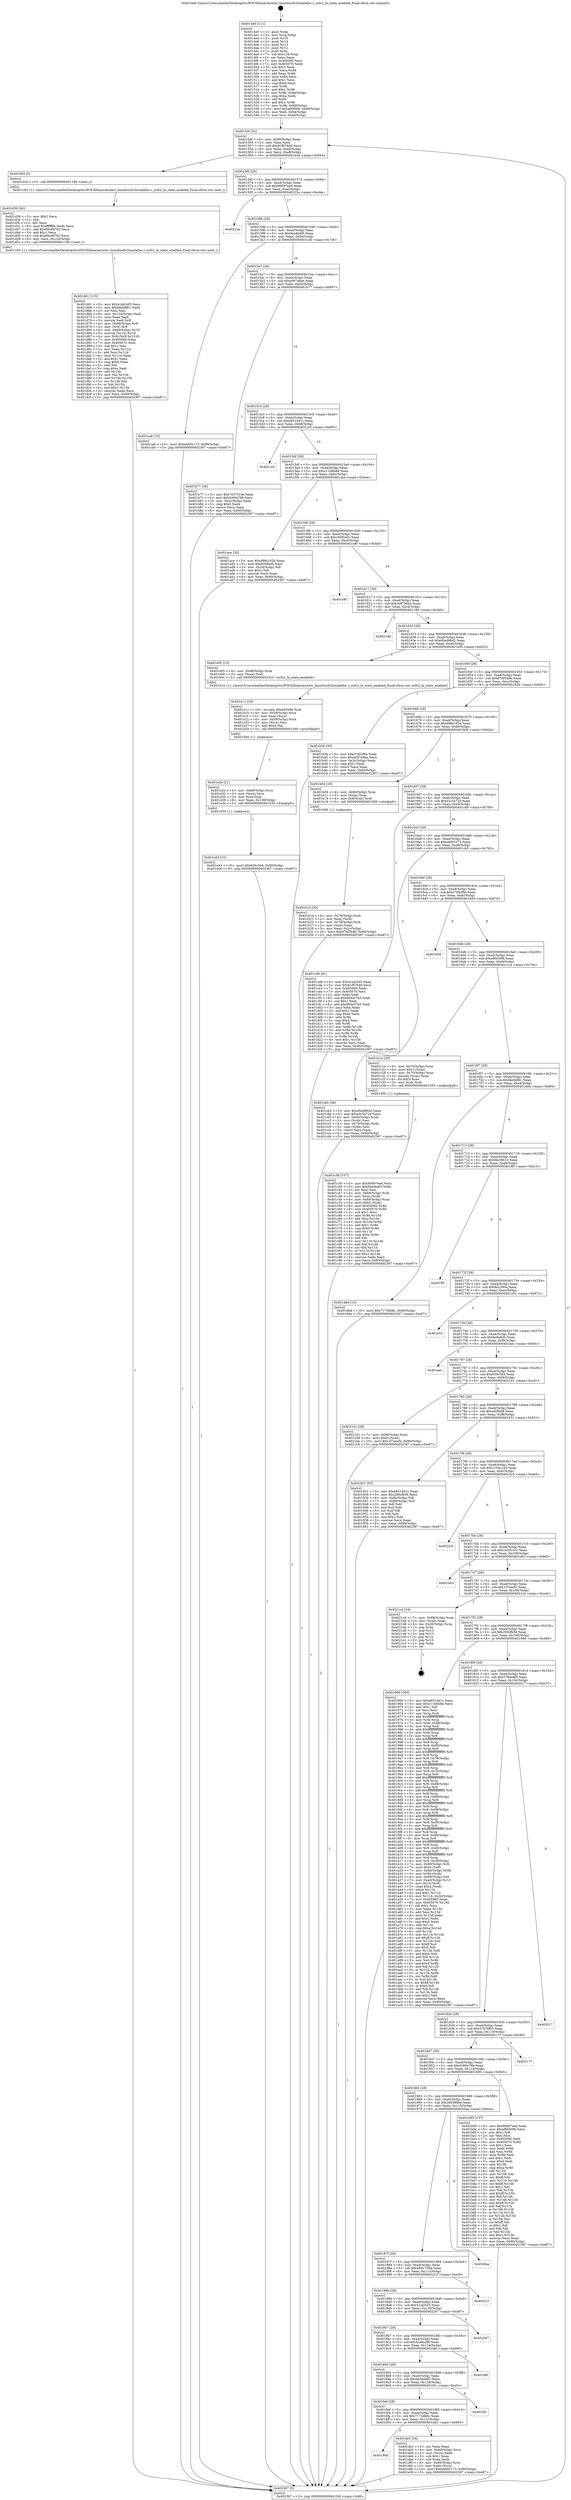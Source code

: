 digraph "0x4014e0" {
  label = "0x4014e0 (/mnt/c/Users/mathe/Desktop/tcc/POCII/binaries/extr_linuxfsocfs2localalloc.c_ocfs2_la_state_enabled_Final-ollvm.out::main(0))"
  labelloc = "t"
  node[shape=record]

  Entry [label="",width=0.3,height=0.3,shape=circle,fillcolor=black,style=filled]
  "0x40154f" [label="{
     0x40154f [32]\l
     | [instrs]\l
     &nbsp;&nbsp;0x40154f \<+6\>: mov -0x90(%rbp),%eax\l
     &nbsp;&nbsp;0x401555 \<+2\>: mov %eax,%ecx\l
     &nbsp;&nbsp;0x401557 \<+6\>: sub $0x81f67648,%ecx\l
     &nbsp;&nbsp;0x40155d \<+6\>: mov %eax,-0xa4(%rbp)\l
     &nbsp;&nbsp;0x401563 \<+6\>: mov %ecx,-0xa8(%rbp)\l
     &nbsp;&nbsp;0x401569 \<+6\>: je 0000000000401d34 \<main+0x854\>\l
  }"]
  "0x401d34" [label="{
     0x401d34 [5]\l
     | [instrs]\l
     &nbsp;&nbsp;0x401d34 \<+5\>: call 0000000000401160 \<next_i\>\l
     | [calls]\l
     &nbsp;&nbsp;0x401160 \{1\} (/mnt/c/Users/mathe/Desktop/tcc/POCII/binaries/extr_linuxfsocfs2localalloc.c_ocfs2_la_state_enabled_Final-ollvm.out::next_i)\l
  }"]
  "0x40156f" [label="{
     0x40156f [28]\l
     | [instrs]\l
     &nbsp;&nbsp;0x40156f \<+5\>: jmp 0000000000401574 \<main+0x94\>\l
     &nbsp;&nbsp;0x401574 \<+6\>: mov -0xa4(%rbp),%eax\l
     &nbsp;&nbsp;0x40157a \<+5\>: sub $0x90697eed,%eax\l
     &nbsp;&nbsp;0x40157f \<+6\>: mov %eax,-0xac(%rbp)\l
     &nbsp;&nbsp;0x401585 \<+6\>: je 000000000040222a \<main+0xd4a\>\l
  }"]
  Exit [label="",width=0.3,height=0.3,shape=circle,fillcolor=black,style=filled,peripheries=2]
  "0x40222a" [label="{
     0x40222a\l
  }", style=dashed]
  "0x40158b" [label="{
     0x40158b [28]\l
     | [instrs]\l
     &nbsp;&nbsp;0x40158b \<+5\>: jmp 0000000000401590 \<main+0xb0\>\l
     &nbsp;&nbsp;0x401590 \<+6\>: mov -0xa4(%rbp),%eax\l
     &nbsp;&nbsp;0x401596 \<+5\>: sub $0x9aa4b4f3,%eax\l
     &nbsp;&nbsp;0x40159b \<+6\>: mov %eax,-0xb0(%rbp)\l
     &nbsp;&nbsp;0x4015a1 \<+6\>: je 0000000000401ca6 \<main+0x7c6\>\l
  }"]
  "0x401e43" [label="{
     0x401e43 [15]\l
     | [instrs]\l
     &nbsp;&nbsp;0x401e43 \<+10\>: movl $0x929c3d4,-0x90(%rbp)\l
     &nbsp;&nbsp;0x401e4d \<+5\>: jmp 0000000000402367 \<main+0xe87\>\l
  }"]
  "0x401ca6" [label="{
     0x401ca6 [15]\l
     | [instrs]\l
     &nbsp;&nbsp;0x401ca6 \<+10\>: movl $0xe4b92173,-0x90(%rbp)\l
     &nbsp;&nbsp;0x401cb0 \<+5\>: jmp 0000000000402367 \<main+0xe87\>\l
  }"]
  "0x4015a7" [label="{
     0x4015a7 [28]\l
     | [instrs]\l
     &nbsp;&nbsp;0x4015a7 \<+5\>: jmp 00000000004015ac \<main+0xcc\>\l
     &nbsp;&nbsp;0x4015ac \<+6\>: mov -0xa4(%rbp),%eax\l
     &nbsp;&nbsp;0x4015b2 \<+5\>: sub $0xa097a8ea,%eax\l
     &nbsp;&nbsp;0x4015b7 \<+6\>: mov %eax,-0xb4(%rbp)\l
     &nbsp;&nbsp;0x4015bd \<+6\>: je 0000000000401b77 \<main+0x697\>\l
  }"]
  "0x401e2e" [label="{
     0x401e2e [21]\l
     | [instrs]\l
     &nbsp;&nbsp;0x401e2e \<+4\>: mov -0x68(%rbp),%rcx\l
     &nbsp;&nbsp;0x401e32 \<+3\>: mov (%rcx),%rcx\l
     &nbsp;&nbsp;0x401e35 \<+3\>: mov %rcx,%rdi\l
     &nbsp;&nbsp;0x401e38 \<+6\>: mov %eax,-0x138(%rbp)\l
     &nbsp;&nbsp;0x401e3e \<+5\>: call 0000000000401030 \<free@plt\>\l
     | [calls]\l
     &nbsp;&nbsp;0x401030 \{1\} (unknown)\l
  }"]
  "0x401b77" [label="{
     0x401b77 [30]\l
     | [instrs]\l
     &nbsp;&nbsp;0x401b77 \<+5\>: mov $0x7d37519e,%eax\l
     &nbsp;&nbsp;0x401b7c \<+5\>: mov $0x3c90e79b,%ecx\l
     &nbsp;&nbsp;0x401b81 \<+3\>: mov -0x2c(%rbp),%edx\l
     &nbsp;&nbsp;0x401b84 \<+3\>: cmp $0x0,%edx\l
     &nbsp;&nbsp;0x401b87 \<+3\>: cmove %ecx,%eax\l
     &nbsp;&nbsp;0x401b8a \<+6\>: mov %eax,-0x90(%rbp)\l
     &nbsp;&nbsp;0x401b90 \<+5\>: jmp 0000000000402367 \<main+0xe87\>\l
  }"]
  "0x4015c3" [label="{
     0x4015c3 [28]\l
     | [instrs]\l
     &nbsp;&nbsp;0x4015c3 \<+5\>: jmp 00000000004015c8 \<main+0xe8\>\l
     &nbsp;&nbsp;0x4015c8 \<+6\>: mov -0xa4(%rbp),%eax\l
     &nbsp;&nbsp;0x4015ce \<+5\>: sub $0xa651d41c,%eax\l
     &nbsp;&nbsp;0x4015d3 \<+6\>: mov %eax,-0xb8(%rbp)\l
     &nbsp;&nbsp;0x4015d9 \<+6\>: je 00000000004021e5 \<main+0xd05\>\l
  }"]
  "0x401e11" [label="{
     0x401e11 [29]\l
     | [instrs]\l
     &nbsp;&nbsp;0x401e11 \<+10\>: movabs $0x4030d6,%rdi\l
     &nbsp;&nbsp;0x401e1b \<+4\>: mov -0x58(%rbp),%rcx\l
     &nbsp;&nbsp;0x401e1f \<+2\>: mov %eax,(%rcx)\l
     &nbsp;&nbsp;0x401e21 \<+4\>: mov -0x58(%rbp),%rcx\l
     &nbsp;&nbsp;0x401e25 \<+2\>: mov (%rcx),%esi\l
     &nbsp;&nbsp;0x401e27 \<+2\>: mov $0x0,%al\l
     &nbsp;&nbsp;0x401e29 \<+5\>: call 0000000000401040 \<printf@plt\>\l
     | [calls]\l
     &nbsp;&nbsp;0x401040 \{1\} (unknown)\l
  }"]
  "0x4021e5" [label="{
     0x4021e5\l
  }", style=dashed]
  "0x4015df" [label="{
     0x4015df [28]\l
     | [instrs]\l
     &nbsp;&nbsp;0x4015df \<+5\>: jmp 00000000004015e4 \<main+0x104\>\l
     &nbsp;&nbsp;0x4015e4 \<+6\>: mov -0xa4(%rbp),%eax\l
     &nbsp;&nbsp;0x4015ea \<+5\>: sub $0xc11b6b8d,%eax\l
     &nbsp;&nbsp;0x4015ef \<+6\>: mov %eax,-0xbc(%rbp)\l
     &nbsp;&nbsp;0x4015f5 \<+6\>: je 0000000000401ace \<main+0x5ee\>\l
  }"]
  "0x40190b" [label="{
     0x40190b\l
  }", style=dashed]
  "0x401ace" [label="{
     0x401ace [30]\l
     | [instrs]\l
     &nbsp;&nbsp;0x401ace \<+5\>: mov $0xd96e162b,%eax\l
     &nbsp;&nbsp;0x401ad3 \<+5\>: mov $0x8c0e6d5,%ecx\l
     &nbsp;&nbsp;0x401ad8 \<+3\>: mov -0x2d(%rbp),%dl\l
     &nbsp;&nbsp;0x401adb \<+3\>: test $0x1,%dl\l
     &nbsp;&nbsp;0x401ade \<+3\>: cmovne %ecx,%eax\l
     &nbsp;&nbsp;0x401ae1 \<+6\>: mov %eax,-0x90(%rbp)\l
     &nbsp;&nbsp;0x401ae7 \<+5\>: jmp 0000000000402367 \<main+0xe87\>\l
  }"]
  "0x4015fb" [label="{
     0x4015fb [28]\l
     | [instrs]\l
     &nbsp;&nbsp;0x4015fb \<+5\>: jmp 0000000000401600 \<main+0x120\>\l
     &nbsp;&nbsp;0x401600 \<+6\>: mov -0xa4(%rbp),%eax\l
     &nbsp;&nbsp;0x401606 \<+5\>: sub $0xc50f2ed1,%eax\l
     &nbsp;&nbsp;0x40160b \<+6\>: mov %eax,-0xc0(%rbp)\l
     &nbsp;&nbsp;0x401611 \<+6\>: je 0000000000401e8f \<main+0x9af\>\l
  }"]
  "0x401de3" [label="{
     0x401de3 [34]\l
     | [instrs]\l
     &nbsp;&nbsp;0x401de3 \<+2\>: xor %eax,%eax\l
     &nbsp;&nbsp;0x401de5 \<+4\>: mov -0x60(%rbp),%rcx\l
     &nbsp;&nbsp;0x401de9 \<+2\>: mov (%rcx),%edx\l
     &nbsp;&nbsp;0x401deb \<+3\>: sub $0x1,%eax\l
     &nbsp;&nbsp;0x401dee \<+2\>: sub %eax,%edx\l
     &nbsp;&nbsp;0x401df0 \<+4\>: mov -0x60(%rbp),%rcx\l
     &nbsp;&nbsp;0x401df4 \<+2\>: mov %edx,(%rcx)\l
     &nbsp;&nbsp;0x401df6 \<+10\>: movl $0xe4b92173,-0x90(%rbp)\l
     &nbsp;&nbsp;0x401e00 \<+5\>: jmp 0000000000402367 \<main+0xe87\>\l
  }"]
  "0x401e8f" [label="{
     0x401e8f\l
  }", style=dashed]
  "0x401617" [label="{
     0x401617 [28]\l
     | [instrs]\l
     &nbsp;&nbsp;0x401617 \<+5\>: jmp 000000000040161c \<main+0x13c\>\l
     &nbsp;&nbsp;0x40161c \<+6\>: mov -0xa4(%rbp),%eax\l
     &nbsp;&nbsp;0x401622 \<+5\>: sub $0xcb8790a2,%eax\l
     &nbsp;&nbsp;0x401627 \<+6\>: mov %eax,-0xc4(%rbp)\l
     &nbsp;&nbsp;0x40162d \<+6\>: je 000000000040219d \<main+0xcbd\>\l
  }"]
  "0x4018ef" [label="{
     0x4018ef [28]\l
     | [instrs]\l
     &nbsp;&nbsp;0x4018ef \<+5\>: jmp 00000000004018f4 \<main+0x414\>\l
     &nbsp;&nbsp;0x4018f4 \<+6\>: mov -0xa4(%rbp),%eax\l
     &nbsp;&nbsp;0x4018fa \<+5\>: sub $0x7173db6c,%eax\l
     &nbsp;&nbsp;0x4018ff \<+6\>: mov %eax,-0x12c(%rbp)\l
     &nbsp;&nbsp;0x401905 \<+6\>: je 0000000000401de3 \<main+0x903\>\l
  }"]
  "0x40219d" [label="{
     0x40219d\l
  }", style=dashed]
  "0x401633" [label="{
     0x401633 [28]\l
     | [instrs]\l
     &nbsp;&nbsp;0x401633 \<+5\>: jmp 0000000000401638 \<main+0x158\>\l
     &nbsp;&nbsp;0x401638 \<+6\>: mov -0xa4(%rbp),%eax\l
     &nbsp;&nbsp;0x40163e \<+5\>: sub $0xd0ad86d2,%eax\l
     &nbsp;&nbsp;0x401643 \<+6\>: mov %eax,-0xc8(%rbp)\l
     &nbsp;&nbsp;0x401649 \<+6\>: je 0000000000401e05 \<main+0x925\>\l
  }"]
  "0x401f3c" [label="{
     0x401f3c\l
  }", style=dashed]
  "0x401e05" [label="{
     0x401e05 [12]\l
     | [instrs]\l
     &nbsp;&nbsp;0x401e05 \<+4\>: mov -0x68(%rbp),%rax\l
     &nbsp;&nbsp;0x401e09 \<+3\>: mov (%rax),%rdi\l
     &nbsp;&nbsp;0x401e0c \<+5\>: call 0000000000401410 \<ocfs2_la_state_enabled\>\l
     | [calls]\l
     &nbsp;&nbsp;0x401410 \{1\} (/mnt/c/Users/mathe/Desktop/tcc/POCII/binaries/extr_linuxfsocfs2localalloc.c_ocfs2_la_state_enabled_Final-ollvm.out::ocfs2_la_state_enabled)\l
  }"]
  "0x40164f" [label="{
     0x40164f [28]\l
     | [instrs]\l
     &nbsp;&nbsp;0x40164f \<+5\>: jmp 0000000000401654 \<main+0x174\>\l
     &nbsp;&nbsp;0x401654 \<+6\>: mov -0xa4(%rbp),%eax\l
     &nbsp;&nbsp;0x40165a \<+5\>: sub $0xd7df34db,%eax\l
     &nbsp;&nbsp;0x40165f \<+6\>: mov %eax,-0xcc(%rbp)\l
     &nbsp;&nbsp;0x401665 \<+6\>: je 0000000000401b3b \<main+0x65b\>\l
  }"]
  "0x4018d3" [label="{
     0x4018d3 [28]\l
     | [instrs]\l
     &nbsp;&nbsp;0x4018d3 \<+5\>: jmp 00000000004018d8 \<main+0x3f8\>\l
     &nbsp;&nbsp;0x4018d8 \<+6\>: mov -0xa4(%rbp),%eax\l
     &nbsp;&nbsp;0x4018de \<+5\>: sub $0x6a5a4883,%eax\l
     &nbsp;&nbsp;0x4018e3 \<+6\>: mov %eax,-0x128(%rbp)\l
     &nbsp;&nbsp;0x4018e9 \<+6\>: je 0000000000401f3c \<main+0xa5c\>\l
  }"]
  "0x401b3b" [label="{
     0x401b3b [30]\l
     | [instrs]\l
     &nbsp;&nbsp;0x401b3b \<+5\>: mov $0xe7492f9a,%eax\l
     &nbsp;&nbsp;0x401b40 \<+5\>: mov $0xa097a8ea,%ecx\l
     &nbsp;&nbsp;0x401b45 \<+3\>: mov -0x2c(%rbp),%edx\l
     &nbsp;&nbsp;0x401b48 \<+3\>: cmp $0x1,%edx\l
     &nbsp;&nbsp;0x401b4b \<+3\>: cmovl %ecx,%eax\l
     &nbsp;&nbsp;0x401b4e \<+6\>: mov %eax,-0x90(%rbp)\l
     &nbsp;&nbsp;0x401b54 \<+5\>: jmp 0000000000402367 \<main+0xe87\>\l
  }"]
  "0x40166b" [label="{
     0x40166b [28]\l
     | [instrs]\l
     &nbsp;&nbsp;0x40166b \<+5\>: jmp 0000000000401670 \<main+0x190\>\l
     &nbsp;&nbsp;0x401670 \<+6\>: mov -0xa4(%rbp),%eax\l
     &nbsp;&nbsp;0x401676 \<+5\>: sub $0xd96e162b,%eax\l
     &nbsp;&nbsp;0x40167b \<+6\>: mov %eax,-0xd0(%rbp)\l
     &nbsp;&nbsp;0x401681 \<+6\>: je 0000000000401b0d \<main+0x62d\>\l
  }"]
  "0x401fe6" [label="{
     0x401fe6\l
  }", style=dashed]
  "0x401b0d" [label="{
     0x401b0d [16]\l
     | [instrs]\l
     &nbsp;&nbsp;0x401b0d \<+4\>: mov -0x80(%rbp),%rax\l
     &nbsp;&nbsp;0x401b11 \<+3\>: mov (%rax),%rax\l
     &nbsp;&nbsp;0x401b14 \<+4\>: mov 0x8(%rax),%rdi\l
     &nbsp;&nbsp;0x401b18 \<+5\>: call 0000000000401060 \<atoi@plt\>\l
     | [calls]\l
     &nbsp;&nbsp;0x401060 \{1\} (unknown)\l
  }"]
  "0x401687" [label="{
     0x401687 [28]\l
     | [instrs]\l
     &nbsp;&nbsp;0x401687 \<+5\>: jmp 000000000040168c \<main+0x1ac\>\l
     &nbsp;&nbsp;0x40168c \<+6\>: mov -0xa4(%rbp),%eax\l
     &nbsp;&nbsp;0x401692 \<+5\>: sub $0xe2c5a72d,%eax\l
     &nbsp;&nbsp;0x401697 \<+6\>: mov %eax,-0xd4(%rbp)\l
     &nbsp;&nbsp;0x40169d \<+6\>: je 0000000000401cd9 \<main+0x7f9\>\l
  }"]
  "0x4018b7" [label="{
     0x4018b7 [28]\l
     | [instrs]\l
     &nbsp;&nbsp;0x4018b7 \<+5\>: jmp 00000000004018bc \<main+0x3dc\>\l
     &nbsp;&nbsp;0x4018bc \<+6\>: mov -0xa4(%rbp),%eax\l
     &nbsp;&nbsp;0x4018c2 \<+5\>: sub $0x5c4ba2f6,%eax\l
     &nbsp;&nbsp;0x4018c7 \<+6\>: mov %eax,-0x124(%rbp)\l
     &nbsp;&nbsp;0x4018cd \<+6\>: je 0000000000401fe6 \<main+0xb06\>\l
  }"]
  "0x401cd9" [label="{
     0x401cd9 [91]\l
     | [instrs]\l
     &nbsp;&nbsp;0x401cd9 \<+5\>: mov $0x41ab3cf3,%eax\l
     &nbsp;&nbsp;0x401cde \<+5\>: mov $0x81f67648,%ecx\l
     &nbsp;&nbsp;0x401ce3 \<+7\>: mov 0x405060,%edx\l
     &nbsp;&nbsp;0x401cea \<+7\>: mov 0x405070,%esi\l
     &nbsp;&nbsp;0x401cf1 \<+2\>: mov %edx,%edi\l
     &nbsp;&nbsp;0x401cf3 \<+6\>: sub $0x894a57b5,%edi\l
     &nbsp;&nbsp;0x401cf9 \<+3\>: sub $0x1,%edi\l
     &nbsp;&nbsp;0x401cfc \<+6\>: add $0x894a57b5,%edi\l
     &nbsp;&nbsp;0x401d02 \<+3\>: imul %edi,%edx\l
     &nbsp;&nbsp;0x401d05 \<+3\>: and $0x1,%edx\l
     &nbsp;&nbsp;0x401d08 \<+3\>: cmp $0x0,%edx\l
     &nbsp;&nbsp;0x401d0b \<+4\>: sete %r8b\l
     &nbsp;&nbsp;0x401d0f \<+3\>: cmp $0xa,%esi\l
     &nbsp;&nbsp;0x401d12 \<+4\>: setl %r9b\l
     &nbsp;&nbsp;0x401d16 \<+3\>: mov %r8b,%r10b\l
     &nbsp;&nbsp;0x401d19 \<+3\>: and %r9b,%r10b\l
     &nbsp;&nbsp;0x401d1c \<+3\>: xor %r9b,%r8b\l
     &nbsp;&nbsp;0x401d1f \<+3\>: or %r8b,%r10b\l
     &nbsp;&nbsp;0x401d22 \<+4\>: test $0x1,%r10b\l
     &nbsp;&nbsp;0x401d26 \<+3\>: cmovne %ecx,%eax\l
     &nbsp;&nbsp;0x401d29 \<+6\>: mov %eax,-0x90(%rbp)\l
     &nbsp;&nbsp;0x401d2f \<+5\>: jmp 0000000000402367 \<main+0xe87\>\l
  }"]
  "0x4016a3" [label="{
     0x4016a3 [28]\l
     | [instrs]\l
     &nbsp;&nbsp;0x4016a3 \<+5\>: jmp 00000000004016a8 \<main+0x1c8\>\l
     &nbsp;&nbsp;0x4016a8 \<+6\>: mov -0xa4(%rbp),%eax\l
     &nbsp;&nbsp;0x4016ae \<+5\>: sub $0xe4b92173,%eax\l
     &nbsp;&nbsp;0x4016b3 \<+6\>: mov %eax,-0xd8(%rbp)\l
     &nbsp;&nbsp;0x4016b9 \<+6\>: je 0000000000401cb5 \<main+0x7d5\>\l
  }"]
  "0x402267" [label="{
     0x402267\l
  }", style=dashed]
  "0x401cb5" [label="{
     0x401cb5 [36]\l
     | [instrs]\l
     &nbsp;&nbsp;0x401cb5 \<+5\>: mov $0xd0ad86d2,%eax\l
     &nbsp;&nbsp;0x401cba \<+5\>: mov $0xe2c5a72d,%ecx\l
     &nbsp;&nbsp;0x401cbf \<+4\>: mov -0x60(%rbp),%rdx\l
     &nbsp;&nbsp;0x401cc3 \<+2\>: mov (%rdx),%esi\l
     &nbsp;&nbsp;0x401cc5 \<+4\>: mov -0x70(%rbp),%rdx\l
     &nbsp;&nbsp;0x401cc9 \<+2\>: cmp (%rdx),%esi\l
     &nbsp;&nbsp;0x401ccb \<+3\>: cmovl %ecx,%eax\l
     &nbsp;&nbsp;0x401cce \<+6\>: mov %eax,-0x90(%rbp)\l
     &nbsp;&nbsp;0x401cd4 \<+5\>: jmp 0000000000402367 \<main+0xe87\>\l
  }"]
  "0x4016bf" [label="{
     0x4016bf [28]\l
     | [instrs]\l
     &nbsp;&nbsp;0x4016bf \<+5\>: jmp 00000000004016c4 \<main+0x1e4\>\l
     &nbsp;&nbsp;0x4016c4 \<+6\>: mov -0xa4(%rbp),%eax\l
     &nbsp;&nbsp;0x4016ca \<+5\>: sub $0xe7492f9a,%eax\l
     &nbsp;&nbsp;0x4016cf \<+6\>: mov %eax,-0xdc(%rbp)\l
     &nbsp;&nbsp;0x4016d5 \<+6\>: je 0000000000401b59 \<main+0x679\>\l
  }"]
  "0x40189b" [label="{
     0x40189b [28]\l
     | [instrs]\l
     &nbsp;&nbsp;0x40189b \<+5\>: jmp 00000000004018a0 \<main+0x3c0\>\l
     &nbsp;&nbsp;0x4018a0 \<+6\>: mov -0xa4(%rbp),%eax\l
     &nbsp;&nbsp;0x4018a6 \<+5\>: sub $0x41ab3cf3,%eax\l
     &nbsp;&nbsp;0x4018ab \<+6\>: mov %eax,-0x120(%rbp)\l
     &nbsp;&nbsp;0x4018b1 \<+6\>: je 0000000000402267 \<main+0xd87\>\l
  }"]
  "0x401b59" [label="{
     0x401b59\l
  }", style=dashed]
  "0x4016db" [label="{
     0x4016db [28]\l
     | [instrs]\l
     &nbsp;&nbsp;0x4016db \<+5\>: jmp 00000000004016e0 \<main+0x200\>\l
     &nbsp;&nbsp;0x4016e0 \<+6\>: mov -0xa4(%rbp),%eax\l
     &nbsp;&nbsp;0x4016e6 \<+5\>: sub $0xef6b50f8,%eax\l
     &nbsp;&nbsp;0x4016eb \<+6\>: mov %eax,-0xe0(%rbp)\l
     &nbsp;&nbsp;0x4016f1 \<+6\>: je 0000000000401c1e \<main+0x73e\>\l
  }"]
  "0x40231f" [label="{
     0x40231f\l
  }", style=dashed]
  "0x401c1e" [label="{
     0x401c1e [29]\l
     | [instrs]\l
     &nbsp;&nbsp;0x401c1e \<+4\>: mov -0x70(%rbp),%rax\l
     &nbsp;&nbsp;0x401c22 \<+6\>: movl $0x1,(%rax)\l
     &nbsp;&nbsp;0x401c28 \<+4\>: mov -0x70(%rbp),%rax\l
     &nbsp;&nbsp;0x401c2c \<+3\>: movslq (%rax),%rax\l
     &nbsp;&nbsp;0x401c2f \<+4\>: shl $0x3,%rax\l
     &nbsp;&nbsp;0x401c33 \<+3\>: mov %rax,%rdi\l
     &nbsp;&nbsp;0x401c36 \<+5\>: call 0000000000401050 \<malloc@plt\>\l
     | [calls]\l
     &nbsp;&nbsp;0x401050 \{1\} (unknown)\l
  }"]
  "0x4016f7" [label="{
     0x4016f7 [28]\l
     | [instrs]\l
     &nbsp;&nbsp;0x4016f7 \<+5\>: jmp 00000000004016fc \<main+0x21c\>\l
     &nbsp;&nbsp;0x4016fc \<+6\>: mov -0xa4(%rbp),%eax\l
     &nbsp;&nbsp;0x401702 \<+5\>: sub $0xfab0df61,%eax\l
     &nbsp;&nbsp;0x401707 \<+6\>: mov %eax,-0xe4(%rbp)\l
     &nbsp;&nbsp;0x40170d \<+6\>: je 0000000000401dd4 \<main+0x8f4\>\l
  }"]
  "0x40187f" [label="{
     0x40187f [28]\l
     | [instrs]\l
     &nbsp;&nbsp;0x40187f \<+5\>: jmp 0000000000401884 \<main+0x3a4\>\l
     &nbsp;&nbsp;0x401884 \<+6\>: mov -0xa4(%rbp),%eax\l
     &nbsp;&nbsp;0x40188a \<+5\>: sub $0x40917394,%eax\l
     &nbsp;&nbsp;0x40188f \<+6\>: mov %eax,-0x11c(%rbp)\l
     &nbsp;&nbsp;0x401895 \<+6\>: je 000000000040231f \<main+0xe3f\>\l
  }"]
  "0x401dd4" [label="{
     0x401dd4 [15]\l
     | [instrs]\l
     &nbsp;&nbsp;0x401dd4 \<+10\>: movl $0x7173db6c,-0x90(%rbp)\l
     &nbsp;&nbsp;0x401dde \<+5\>: jmp 0000000000402367 \<main+0xe87\>\l
  }"]
  "0x401713" [label="{
     0x401713 [28]\l
     | [instrs]\l
     &nbsp;&nbsp;0x401713 \<+5\>: jmp 0000000000401718 \<main+0x238\>\l
     &nbsp;&nbsp;0x401718 \<+6\>: mov -0xa4(%rbp),%eax\l
     &nbsp;&nbsp;0x40171e \<+5\>: sub $0xfde39b15,%eax\l
     &nbsp;&nbsp;0x401723 \<+6\>: mov %eax,-0xe8(%rbp)\l
     &nbsp;&nbsp;0x401729 \<+6\>: je 0000000000401ff5 \<main+0xb15\>\l
  }"]
  "0x4020aa" [label="{
     0x4020aa\l
  }", style=dashed]
  "0x401ff5" [label="{
     0x401ff5\l
  }", style=dashed]
  "0x40172f" [label="{
     0x40172f [28]\l
     | [instrs]\l
     &nbsp;&nbsp;0x40172f \<+5\>: jmp 0000000000401734 \<main+0x254\>\l
     &nbsp;&nbsp;0x401734 \<+6\>: mov -0xa4(%rbp),%eax\l
     &nbsp;&nbsp;0x40173a \<+5\>: sub $0x8a2290a,%eax\l
     &nbsp;&nbsp;0x40173f \<+6\>: mov %eax,-0xec(%rbp)\l
     &nbsp;&nbsp;0x401745 \<+6\>: je 0000000000401e52 \<main+0x972\>\l
  }"]
  "0x401d61" [label="{
     0x401d61 [115]\l
     | [instrs]\l
     &nbsp;&nbsp;0x401d61 \<+5\>: mov $0x41ab3cf3,%ecx\l
     &nbsp;&nbsp;0x401d66 \<+5\>: mov $0xfab0df61,%edx\l
     &nbsp;&nbsp;0x401d6b \<+2\>: xor %esi,%esi\l
     &nbsp;&nbsp;0x401d6d \<+6\>: mov -0x134(%rbp),%edi\l
     &nbsp;&nbsp;0x401d73 \<+3\>: imul %eax,%edi\l
     &nbsp;&nbsp;0x401d76 \<+3\>: movslq %edi,%r8\l
     &nbsp;&nbsp;0x401d79 \<+4\>: mov -0x68(%rbp),%r9\l
     &nbsp;&nbsp;0x401d7d \<+3\>: mov (%r9),%r9\l
     &nbsp;&nbsp;0x401d80 \<+4\>: mov -0x60(%rbp),%r10\l
     &nbsp;&nbsp;0x401d84 \<+3\>: movslq (%r10),%r10\l
     &nbsp;&nbsp;0x401d87 \<+4\>: mov %r8,(%r9,%r10,8)\l
     &nbsp;&nbsp;0x401d8b \<+7\>: mov 0x405060,%eax\l
     &nbsp;&nbsp;0x401d92 \<+7\>: mov 0x405070,%edi\l
     &nbsp;&nbsp;0x401d99 \<+3\>: sub $0x1,%esi\l
     &nbsp;&nbsp;0x401d9c \<+3\>: mov %eax,%r11d\l
     &nbsp;&nbsp;0x401d9f \<+3\>: add %esi,%r11d\l
     &nbsp;&nbsp;0x401da2 \<+4\>: imul %r11d,%eax\l
     &nbsp;&nbsp;0x401da6 \<+3\>: and $0x1,%eax\l
     &nbsp;&nbsp;0x401da9 \<+3\>: cmp $0x0,%eax\l
     &nbsp;&nbsp;0x401dac \<+3\>: sete %bl\l
     &nbsp;&nbsp;0x401daf \<+3\>: cmp $0xa,%edi\l
     &nbsp;&nbsp;0x401db2 \<+4\>: setl %r14b\l
     &nbsp;&nbsp;0x401db6 \<+3\>: mov %bl,%r15b\l
     &nbsp;&nbsp;0x401db9 \<+3\>: and %r14b,%r15b\l
     &nbsp;&nbsp;0x401dbc \<+3\>: xor %r14b,%bl\l
     &nbsp;&nbsp;0x401dbf \<+3\>: or %bl,%r15b\l
     &nbsp;&nbsp;0x401dc2 \<+4\>: test $0x1,%r15b\l
     &nbsp;&nbsp;0x401dc6 \<+3\>: cmovne %edx,%ecx\l
     &nbsp;&nbsp;0x401dc9 \<+6\>: mov %ecx,-0x90(%rbp)\l
     &nbsp;&nbsp;0x401dcf \<+5\>: jmp 0000000000402367 \<main+0xe87\>\l
  }"]
  "0x401e52" [label="{
     0x401e52\l
  }", style=dashed]
  "0x40174b" [label="{
     0x40174b [28]\l
     | [instrs]\l
     &nbsp;&nbsp;0x40174b \<+5\>: jmp 0000000000401750 \<main+0x270\>\l
     &nbsp;&nbsp;0x401750 \<+6\>: mov -0xa4(%rbp),%eax\l
     &nbsp;&nbsp;0x401756 \<+5\>: sub $0x8c0e6d5,%eax\l
     &nbsp;&nbsp;0x40175b \<+6\>: mov %eax,-0xf0(%rbp)\l
     &nbsp;&nbsp;0x401761 \<+6\>: je 0000000000401aec \<main+0x60c\>\l
  }"]
  "0x401d39" [label="{
     0x401d39 [40]\l
     | [instrs]\l
     &nbsp;&nbsp;0x401d39 \<+5\>: mov $0x2,%ecx\l
     &nbsp;&nbsp;0x401d3e \<+1\>: cltd\l
     &nbsp;&nbsp;0x401d3f \<+2\>: idiv %ecx\l
     &nbsp;&nbsp;0x401d41 \<+6\>: imul $0xfffffffe,%edx,%ecx\l
     &nbsp;&nbsp;0x401d47 \<+6\>: add $0x89cd9762,%ecx\l
     &nbsp;&nbsp;0x401d4d \<+3\>: add $0x1,%ecx\l
     &nbsp;&nbsp;0x401d50 \<+6\>: sub $0x89cd9762,%ecx\l
     &nbsp;&nbsp;0x401d56 \<+6\>: mov %ecx,-0x134(%rbp)\l
     &nbsp;&nbsp;0x401d5c \<+5\>: call 0000000000401160 \<next_i\>\l
     | [calls]\l
     &nbsp;&nbsp;0x401160 \{1\} (/mnt/c/Users/mathe/Desktop/tcc/POCII/binaries/extr_linuxfsocfs2localalloc.c_ocfs2_la_state_enabled_Final-ollvm.out::next_i)\l
  }"]
  "0x401aec" [label="{
     0x401aec\l
  }", style=dashed]
  "0x401767" [label="{
     0x401767 [28]\l
     | [instrs]\l
     &nbsp;&nbsp;0x401767 \<+5\>: jmp 000000000040176c \<main+0x28c\>\l
     &nbsp;&nbsp;0x40176c \<+6\>: mov -0xa4(%rbp),%eax\l
     &nbsp;&nbsp;0x401772 \<+5\>: sub $0x929c3d4,%eax\l
     &nbsp;&nbsp;0x401777 \<+6\>: mov %eax,-0xf4(%rbp)\l
     &nbsp;&nbsp;0x40177d \<+6\>: je 00000000004021b1 \<main+0xcd1\>\l
  }"]
  "0x401c3b" [label="{
     0x401c3b [107]\l
     | [instrs]\l
     &nbsp;&nbsp;0x401c3b \<+5\>: mov $0x90697eed,%ecx\l
     &nbsp;&nbsp;0x401c40 \<+5\>: mov $0x9aa4b4f3,%edx\l
     &nbsp;&nbsp;0x401c45 \<+2\>: xor %esi,%esi\l
     &nbsp;&nbsp;0x401c47 \<+4\>: mov -0x68(%rbp),%rdi\l
     &nbsp;&nbsp;0x401c4b \<+3\>: mov %rax,(%rdi)\l
     &nbsp;&nbsp;0x401c4e \<+4\>: mov -0x60(%rbp),%rax\l
     &nbsp;&nbsp;0x401c52 \<+6\>: movl $0x0,(%rax)\l
     &nbsp;&nbsp;0x401c58 \<+8\>: mov 0x405060,%r8d\l
     &nbsp;&nbsp;0x401c60 \<+8\>: mov 0x405070,%r9d\l
     &nbsp;&nbsp;0x401c68 \<+3\>: sub $0x1,%esi\l
     &nbsp;&nbsp;0x401c6b \<+3\>: mov %r8d,%r10d\l
     &nbsp;&nbsp;0x401c6e \<+3\>: add %esi,%r10d\l
     &nbsp;&nbsp;0x401c71 \<+4\>: imul %r10d,%r8d\l
     &nbsp;&nbsp;0x401c75 \<+4\>: and $0x1,%r8d\l
     &nbsp;&nbsp;0x401c79 \<+4\>: cmp $0x0,%r8d\l
     &nbsp;&nbsp;0x401c7d \<+4\>: sete %r11b\l
     &nbsp;&nbsp;0x401c81 \<+4\>: cmp $0xa,%r9d\l
     &nbsp;&nbsp;0x401c85 \<+3\>: setl %bl\l
     &nbsp;&nbsp;0x401c88 \<+3\>: mov %r11b,%r14b\l
     &nbsp;&nbsp;0x401c8b \<+3\>: and %bl,%r14b\l
     &nbsp;&nbsp;0x401c8e \<+3\>: xor %bl,%r11b\l
     &nbsp;&nbsp;0x401c91 \<+3\>: or %r11b,%r14b\l
     &nbsp;&nbsp;0x401c94 \<+4\>: test $0x1,%r14b\l
     &nbsp;&nbsp;0x401c98 \<+3\>: cmovne %edx,%ecx\l
     &nbsp;&nbsp;0x401c9b \<+6\>: mov %ecx,-0x90(%rbp)\l
     &nbsp;&nbsp;0x401ca1 \<+5\>: jmp 0000000000402367 \<main+0xe87\>\l
  }"]
  "0x4021b1" [label="{
     0x4021b1 [28]\l
     | [instrs]\l
     &nbsp;&nbsp;0x4021b1 \<+7\>: mov -0x88(%rbp),%rax\l
     &nbsp;&nbsp;0x4021b8 \<+6\>: movl $0x0,(%rax)\l
     &nbsp;&nbsp;0x4021be \<+10\>: movl $0x1f7eeef2,-0x90(%rbp)\l
     &nbsp;&nbsp;0x4021c8 \<+5\>: jmp 0000000000402367 \<main+0xe87\>\l
  }"]
  "0x401783" [label="{
     0x401783 [28]\l
     | [instrs]\l
     &nbsp;&nbsp;0x401783 \<+5\>: jmp 0000000000401788 \<main+0x2a8\>\l
     &nbsp;&nbsp;0x401788 \<+6\>: mov -0xa4(%rbp),%eax\l
     &nbsp;&nbsp;0x40178e \<+5\>: sub $0xad0f0d8,%eax\l
     &nbsp;&nbsp;0x401793 \<+6\>: mov %eax,-0xf8(%rbp)\l
     &nbsp;&nbsp;0x401799 \<+6\>: je 0000000000401931 \<main+0x451\>\l
  }"]
  "0x401863" [label="{
     0x401863 [28]\l
     | [instrs]\l
     &nbsp;&nbsp;0x401863 \<+5\>: jmp 0000000000401868 \<main+0x388\>\l
     &nbsp;&nbsp;0x401868 \<+6\>: mov -0xa4(%rbp),%eax\l
     &nbsp;&nbsp;0x40186e \<+5\>: sub $0x3e9386be,%eax\l
     &nbsp;&nbsp;0x401873 \<+6\>: mov %eax,-0x118(%rbp)\l
     &nbsp;&nbsp;0x401879 \<+6\>: je 00000000004020aa \<main+0xbca\>\l
  }"]
  "0x401931" [label="{
     0x401931 [53]\l
     | [instrs]\l
     &nbsp;&nbsp;0x401931 \<+5\>: mov $0xa651d41c,%eax\l
     &nbsp;&nbsp;0x401936 \<+5\>: mov $0x209cfb56,%ecx\l
     &nbsp;&nbsp;0x40193b \<+6\>: mov -0x8a(%rbp),%dl\l
     &nbsp;&nbsp;0x401941 \<+7\>: mov -0x89(%rbp),%sil\l
     &nbsp;&nbsp;0x401948 \<+3\>: mov %dl,%dil\l
     &nbsp;&nbsp;0x40194b \<+3\>: and %sil,%dil\l
     &nbsp;&nbsp;0x40194e \<+3\>: xor %sil,%dl\l
     &nbsp;&nbsp;0x401951 \<+3\>: or %dl,%dil\l
     &nbsp;&nbsp;0x401954 \<+4\>: test $0x1,%dil\l
     &nbsp;&nbsp;0x401958 \<+3\>: cmovne %ecx,%eax\l
     &nbsp;&nbsp;0x40195b \<+6\>: mov %eax,-0x90(%rbp)\l
     &nbsp;&nbsp;0x401961 \<+5\>: jmp 0000000000402367 \<main+0xe87\>\l
  }"]
  "0x40179f" [label="{
     0x40179f [28]\l
     | [instrs]\l
     &nbsp;&nbsp;0x40179f \<+5\>: jmp 00000000004017a4 \<main+0x2c4\>\l
     &nbsp;&nbsp;0x4017a4 \<+6\>: mov -0xa4(%rbp),%eax\l
     &nbsp;&nbsp;0x4017aa \<+5\>: sub $0x1154c1d3,%eax\l
     &nbsp;&nbsp;0x4017af \<+6\>: mov %eax,-0xfc(%rbp)\l
     &nbsp;&nbsp;0x4017b5 \<+6\>: je 00000000004022c5 \<main+0xde5\>\l
  }"]
  "0x402367" [label="{
     0x402367 [5]\l
     | [instrs]\l
     &nbsp;&nbsp;0x402367 \<+5\>: jmp 000000000040154f \<main+0x6f\>\l
  }"]
  "0x4014e0" [label="{
     0x4014e0 [111]\l
     | [instrs]\l
     &nbsp;&nbsp;0x4014e0 \<+1\>: push %rbp\l
     &nbsp;&nbsp;0x4014e1 \<+3\>: mov %rsp,%rbp\l
     &nbsp;&nbsp;0x4014e4 \<+2\>: push %r15\l
     &nbsp;&nbsp;0x4014e6 \<+2\>: push %r14\l
     &nbsp;&nbsp;0x4014e8 \<+2\>: push %r13\l
     &nbsp;&nbsp;0x4014ea \<+2\>: push %r12\l
     &nbsp;&nbsp;0x4014ec \<+1\>: push %rbx\l
     &nbsp;&nbsp;0x4014ed \<+7\>: sub $0x128,%rsp\l
     &nbsp;&nbsp;0x4014f4 \<+2\>: xor %eax,%eax\l
     &nbsp;&nbsp;0x4014f6 \<+7\>: mov 0x405060,%ecx\l
     &nbsp;&nbsp;0x4014fd \<+7\>: mov 0x405070,%edx\l
     &nbsp;&nbsp;0x401504 \<+3\>: sub $0x1,%eax\l
     &nbsp;&nbsp;0x401507 \<+3\>: mov %ecx,%r8d\l
     &nbsp;&nbsp;0x40150a \<+3\>: add %eax,%r8d\l
     &nbsp;&nbsp;0x40150d \<+4\>: imul %r8d,%ecx\l
     &nbsp;&nbsp;0x401511 \<+3\>: and $0x1,%ecx\l
     &nbsp;&nbsp;0x401514 \<+3\>: cmp $0x0,%ecx\l
     &nbsp;&nbsp;0x401517 \<+4\>: sete %r9b\l
     &nbsp;&nbsp;0x40151b \<+4\>: and $0x1,%r9b\l
     &nbsp;&nbsp;0x40151f \<+7\>: mov %r9b,-0x8a(%rbp)\l
     &nbsp;&nbsp;0x401526 \<+3\>: cmp $0xa,%edx\l
     &nbsp;&nbsp;0x401529 \<+4\>: setl %r9b\l
     &nbsp;&nbsp;0x40152d \<+4\>: and $0x1,%r9b\l
     &nbsp;&nbsp;0x401531 \<+7\>: mov %r9b,-0x89(%rbp)\l
     &nbsp;&nbsp;0x401538 \<+10\>: movl $0xad0f0d8,-0x90(%rbp)\l
     &nbsp;&nbsp;0x401542 \<+6\>: mov %edi,-0x94(%rbp)\l
     &nbsp;&nbsp;0x401548 \<+7\>: mov %rsi,-0xa0(%rbp)\l
  }"]
  "0x401b95" [label="{
     0x401b95 [137]\l
     | [instrs]\l
     &nbsp;&nbsp;0x401b95 \<+5\>: mov $0x90697eed,%eax\l
     &nbsp;&nbsp;0x401b9a \<+5\>: mov $0xef6b50f8,%ecx\l
     &nbsp;&nbsp;0x401b9f \<+2\>: mov $0x1,%dl\l
     &nbsp;&nbsp;0x401ba1 \<+2\>: xor %esi,%esi\l
     &nbsp;&nbsp;0x401ba3 \<+7\>: mov 0x405060,%edi\l
     &nbsp;&nbsp;0x401baa \<+8\>: mov 0x405070,%r8d\l
     &nbsp;&nbsp;0x401bb2 \<+3\>: sub $0x1,%esi\l
     &nbsp;&nbsp;0x401bb5 \<+3\>: mov %edi,%r9d\l
     &nbsp;&nbsp;0x401bb8 \<+3\>: add %esi,%r9d\l
     &nbsp;&nbsp;0x401bbb \<+4\>: imul %r9d,%edi\l
     &nbsp;&nbsp;0x401bbf \<+3\>: and $0x1,%edi\l
     &nbsp;&nbsp;0x401bc2 \<+3\>: cmp $0x0,%edi\l
     &nbsp;&nbsp;0x401bc5 \<+4\>: sete %r10b\l
     &nbsp;&nbsp;0x401bc9 \<+4\>: cmp $0xa,%r8d\l
     &nbsp;&nbsp;0x401bcd \<+4\>: setl %r11b\l
     &nbsp;&nbsp;0x401bd1 \<+3\>: mov %r10b,%bl\l
     &nbsp;&nbsp;0x401bd4 \<+3\>: xor $0xff,%bl\l
     &nbsp;&nbsp;0x401bd7 \<+3\>: mov %r11b,%r14b\l
     &nbsp;&nbsp;0x401bda \<+4\>: xor $0xff,%r14b\l
     &nbsp;&nbsp;0x401bde \<+3\>: xor $0x1,%dl\l
     &nbsp;&nbsp;0x401be1 \<+3\>: mov %bl,%r15b\l
     &nbsp;&nbsp;0x401be4 \<+4\>: and $0xff,%r15b\l
     &nbsp;&nbsp;0x401be8 \<+3\>: and %dl,%r10b\l
     &nbsp;&nbsp;0x401beb \<+3\>: mov %r14b,%r12b\l
     &nbsp;&nbsp;0x401bee \<+4\>: and $0xff,%r12b\l
     &nbsp;&nbsp;0x401bf2 \<+3\>: and %dl,%r11b\l
     &nbsp;&nbsp;0x401bf5 \<+3\>: or %r10b,%r15b\l
     &nbsp;&nbsp;0x401bf8 \<+3\>: or %r11b,%r12b\l
     &nbsp;&nbsp;0x401bfb \<+3\>: xor %r12b,%r15b\l
     &nbsp;&nbsp;0x401bfe \<+3\>: or %r14b,%bl\l
     &nbsp;&nbsp;0x401c01 \<+3\>: xor $0xff,%bl\l
     &nbsp;&nbsp;0x401c04 \<+3\>: or $0x1,%dl\l
     &nbsp;&nbsp;0x401c07 \<+2\>: and %dl,%bl\l
     &nbsp;&nbsp;0x401c09 \<+3\>: or %bl,%r15b\l
     &nbsp;&nbsp;0x401c0c \<+4\>: test $0x1,%r15b\l
     &nbsp;&nbsp;0x401c10 \<+3\>: cmovne %ecx,%eax\l
     &nbsp;&nbsp;0x401c13 \<+6\>: mov %eax,-0x90(%rbp)\l
     &nbsp;&nbsp;0x401c19 \<+5\>: jmp 0000000000402367 \<main+0xe87\>\l
  }"]
  "0x4022c5" [label="{
     0x4022c5\l
  }", style=dashed]
  "0x4017bb" [label="{
     0x4017bb [28]\l
     | [instrs]\l
     &nbsp;&nbsp;0x4017bb \<+5\>: jmp 00000000004017c0 \<main+0x2e0\>\l
     &nbsp;&nbsp;0x4017c0 \<+6\>: mov -0xa4(%rbp),%eax\l
     &nbsp;&nbsp;0x4017c6 \<+5\>: sub $0x1e201c01,%eax\l
     &nbsp;&nbsp;0x4017cb \<+6\>: mov %eax,-0x100(%rbp)\l
     &nbsp;&nbsp;0x4017d1 \<+6\>: je 0000000000401eb3 \<main+0x9d3\>\l
  }"]
  "0x401847" [label="{
     0x401847 [28]\l
     | [instrs]\l
     &nbsp;&nbsp;0x401847 \<+5\>: jmp 000000000040184c \<main+0x36c\>\l
     &nbsp;&nbsp;0x40184c \<+6\>: mov -0xa4(%rbp),%eax\l
     &nbsp;&nbsp;0x401852 \<+5\>: sub $0x3c90e79b,%eax\l
     &nbsp;&nbsp;0x401857 \<+6\>: mov %eax,-0x114(%rbp)\l
     &nbsp;&nbsp;0x40185d \<+6\>: je 0000000000401b95 \<main+0x6b5\>\l
  }"]
  "0x401eb3" [label="{
     0x401eb3\l
  }", style=dashed]
  "0x4017d7" [label="{
     0x4017d7 [28]\l
     | [instrs]\l
     &nbsp;&nbsp;0x4017d7 \<+5\>: jmp 00000000004017dc \<main+0x2fc\>\l
     &nbsp;&nbsp;0x4017dc \<+6\>: mov -0xa4(%rbp),%eax\l
     &nbsp;&nbsp;0x4017e2 \<+5\>: sub $0x1f7eeef2,%eax\l
     &nbsp;&nbsp;0x4017e7 \<+6\>: mov %eax,-0x104(%rbp)\l
     &nbsp;&nbsp;0x4017ed \<+6\>: je 00000000004021cd \<main+0xced\>\l
  }"]
  "0x40217f" [label="{
     0x40217f\l
  }", style=dashed]
  "0x4021cd" [label="{
     0x4021cd [24]\l
     | [instrs]\l
     &nbsp;&nbsp;0x4021cd \<+7\>: mov -0x88(%rbp),%rax\l
     &nbsp;&nbsp;0x4021d4 \<+2\>: mov (%rax),%eax\l
     &nbsp;&nbsp;0x4021d6 \<+4\>: lea -0x28(%rbp),%rsp\l
     &nbsp;&nbsp;0x4021da \<+1\>: pop %rbx\l
     &nbsp;&nbsp;0x4021db \<+2\>: pop %r12\l
     &nbsp;&nbsp;0x4021dd \<+2\>: pop %r13\l
     &nbsp;&nbsp;0x4021df \<+2\>: pop %r14\l
     &nbsp;&nbsp;0x4021e1 \<+2\>: pop %r15\l
     &nbsp;&nbsp;0x4021e3 \<+1\>: pop %rbp\l
     &nbsp;&nbsp;0x4021e4 \<+1\>: ret\l
  }"]
  "0x4017f3" [label="{
     0x4017f3 [28]\l
     | [instrs]\l
     &nbsp;&nbsp;0x4017f3 \<+5\>: jmp 00000000004017f8 \<main+0x318\>\l
     &nbsp;&nbsp;0x4017f8 \<+6\>: mov -0xa4(%rbp),%eax\l
     &nbsp;&nbsp;0x4017fe \<+5\>: sub $0x209cfb56,%eax\l
     &nbsp;&nbsp;0x401803 \<+6\>: mov %eax,-0x108(%rbp)\l
     &nbsp;&nbsp;0x401809 \<+6\>: je 0000000000401966 \<main+0x486\>\l
  }"]
  "0x40182b" [label="{
     0x40182b [28]\l
     | [instrs]\l
     &nbsp;&nbsp;0x40182b \<+5\>: jmp 0000000000401830 \<main+0x350\>\l
     &nbsp;&nbsp;0x401830 \<+6\>: mov -0xa4(%rbp),%eax\l
     &nbsp;&nbsp;0x401836 \<+5\>: sub $0x37a78f63,%eax\l
     &nbsp;&nbsp;0x40183b \<+6\>: mov %eax,-0x110(%rbp)\l
     &nbsp;&nbsp;0x401841 \<+6\>: je 000000000040217f \<main+0xc9f\>\l
  }"]
  "0x401966" [label="{
     0x401966 [360]\l
     | [instrs]\l
     &nbsp;&nbsp;0x401966 \<+5\>: mov $0xa651d41c,%eax\l
     &nbsp;&nbsp;0x40196b \<+5\>: mov $0xc11b6b8d,%ecx\l
     &nbsp;&nbsp;0x401970 \<+2\>: mov $0x1,%dl\l
     &nbsp;&nbsp;0x401972 \<+2\>: xor %esi,%esi\l
     &nbsp;&nbsp;0x401974 \<+3\>: mov %rsp,%rdi\l
     &nbsp;&nbsp;0x401977 \<+4\>: add $0xfffffffffffffff0,%rdi\l
     &nbsp;&nbsp;0x40197b \<+3\>: mov %rdi,%rsp\l
     &nbsp;&nbsp;0x40197e \<+7\>: mov %rdi,-0x88(%rbp)\l
     &nbsp;&nbsp;0x401985 \<+3\>: mov %rsp,%rdi\l
     &nbsp;&nbsp;0x401988 \<+4\>: add $0xfffffffffffffff0,%rdi\l
     &nbsp;&nbsp;0x40198c \<+3\>: mov %rdi,%rsp\l
     &nbsp;&nbsp;0x40198f \<+3\>: mov %rsp,%r8\l
     &nbsp;&nbsp;0x401992 \<+4\>: add $0xfffffffffffffff0,%r8\l
     &nbsp;&nbsp;0x401996 \<+3\>: mov %r8,%rsp\l
     &nbsp;&nbsp;0x401999 \<+4\>: mov %r8,-0x80(%rbp)\l
     &nbsp;&nbsp;0x40199d \<+3\>: mov %rsp,%r8\l
     &nbsp;&nbsp;0x4019a0 \<+4\>: add $0xfffffffffffffff0,%r8\l
     &nbsp;&nbsp;0x4019a4 \<+3\>: mov %r8,%rsp\l
     &nbsp;&nbsp;0x4019a7 \<+4\>: mov %r8,-0x78(%rbp)\l
     &nbsp;&nbsp;0x4019ab \<+3\>: mov %rsp,%r8\l
     &nbsp;&nbsp;0x4019ae \<+4\>: add $0xfffffffffffffff0,%r8\l
     &nbsp;&nbsp;0x4019b2 \<+3\>: mov %r8,%rsp\l
     &nbsp;&nbsp;0x4019b5 \<+4\>: mov %r8,-0x70(%rbp)\l
     &nbsp;&nbsp;0x4019b9 \<+3\>: mov %rsp,%r8\l
     &nbsp;&nbsp;0x4019bc \<+4\>: add $0xfffffffffffffff0,%r8\l
     &nbsp;&nbsp;0x4019c0 \<+3\>: mov %r8,%rsp\l
     &nbsp;&nbsp;0x4019c3 \<+4\>: mov %r8,-0x68(%rbp)\l
     &nbsp;&nbsp;0x4019c7 \<+3\>: mov %rsp,%r8\l
     &nbsp;&nbsp;0x4019ca \<+4\>: add $0xfffffffffffffff0,%r8\l
     &nbsp;&nbsp;0x4019ce \<+3\>: mov %r8,%rsp\l
     &nbsp;&nbsp;0x4019d1 \<+4\>: mov %r8,-0x60(%rbp)\l
     &nbsp;&nbsp;0x4019d5 \<+3\>: mov %rsp,%r8\l
     &nbsp;&nbsp;0x4019d8 \<+4\>: add $0xfffffffffffffff0,%r8\l
     &nbsp;&nbsp;0x4019dc \<+3\>: mov %r8,%rsp\l
     &nbsp;&nbsp;0x4019df \<+4\>: mov %r8,-0x58(%rbp)\l
     &nbsp;&nbsp;0x4019e3 \<+3\>: mov %rsp,%r8\l
     &nbsp;&nbsp;0x4019e6 \<+4\>: add $0xfffffffffffffff0,%r8\l
     &nbsp;&nbsp;0x4019ea \<+3\>: mov %r8,%rsp\l
     &nbsp;&nbsp;0x4019ed \<+4\>: mov %r8,-0x50(%rbp)\l
     &nbsp;&nbsp;0x4019f1 \<+3\>: mov %rsp,%r8\l
     &nbsp;&nbsp;0x4019f4 \<+4\>: add $0xfffffffffffffff0,%r8\l
     &nbsp;&nbsp;0x4019f8 \<+3\>: mov %r8,%rsp\l
     &nbsp;&nbsp;0x4019fb \<+4\>: mov %r8,-0x48(%rbp)\l
     &nbsp;&nbsp;0x4019ff \<+3\>: mov %rsp,%r8\l
     &nbsp;&nbsp;0x401a02 \<+4\>: add $0xfffffffffffffff0,%r8\l
     &nbsp;&nbsp;0x401a06 \<+3\>: mov %r8,%rsp\l
     &nbsp;&nbsp;0x401a09 \<+4\>: mov %r8,-0x40(%rbp)\l
     &nbsp;&nbsp;0x401a0d \<+3\>: mov %rsp,%r8\l
     &nbsp;&nbsp;0x401a10 \<+4\>: add $0xfffffffffffffff0,%r8\l
     &nbsp;&nbsp;0x401a14 \<+3\>: mov %r8,%rsp\l
     &nbsp;&nbsp;0x401a17 \<+4\>: mov %r8,-0x38(%rbp)\l
     &nbsp;&nbsp;0x401a1b \<+7\>: mov -0x88(%rbp),%r8\l
     &nbsp;&nbsp;0x401a22 \<+7\>: movl $0x0,(%r8)\l
     &nbsp;&nbsp;0x401a29 \<+7\>: mov -0x94(%rbp),%r9d\l
     &nbsp;&nbsp;0x401a30 \<+3\>: mov %r9d,(%rdi)\l
     &nbsp;&nbsp;0x401a33 \<+4\>: mov -0x80(%rbp),%r8\l
     &nbsp;&nbsp;0x401a37 \<+7\>: mov -0xa0(%rbp),%r10\l
     &nbsp;&nbsp;0x401a3e \<+3\>: mov %r10,(%r8)\l
     &nbsp;&nbsp;0x401a41 \<+3\>: cmpl $0x2,(%rdi)\l
     &nbsp;&nbsp;0x401a44 \<+4\>: setne %r11b\l
     &nbsp;&nbsp;0x401a48 \<+4\>: and $0x1,%r11b\l
     &nbsp;&nbsp;0x401a4c \<+4\>: mov %r11b,-0x2d(%rbp)\l
     &nbsp;&nbsp;0x401a50 \<+7\>: mov 0x405060,%ebx\l
     &nbsp;&nbsp;0x401a57 \<+8\>: mov 0x405070,%r14d\l
     &nbsp;&nbsp;0x401a5f \<+3\>: sub $0x1,%esi\l
     &nbsp;&nbsp;0x401a62 \<+3\>: mov %ebx,%r15d\l
     &nbsp;&nbsp;0x401a65 \<+3\>: add %esi,%r15d\l
     &nbsp;&nbsp;0x401a68 \<+4\>: imul %r15d,%ebx\l
     &nbsp;&nbsp;0x401a6c \<+3\>: and $0x1,%ebx\l
     &nbsp;&nbsp;0x401a6f \<+3\>: cmp $0x0,%ebx\l
     &nbsp;&nbsp;0x401a72 \<+4\>: sete %r11b\l
     &nbsp;&nbsp;0x401a76 \<+4\>: cmp $0xa,%r14d\l
     &nbsp;&nbsp;0x401a7a \<+4\>: setl %r12b\l
     &nbsp;&nbsp;0x401a7e \<+3\>: mov %r11b,%r13b\l
     &nbsp;&nbsp;0x401a81 \<+4\>: xor $0xff,%r13b\l
     &nbsp;&nbsp;0x401a85 \<+3\>: mov %r12b,%sil\l
     &nbsp;&nbsp;0x401a88 \<+4\>: xor $0xff,%sil\l
     &nbsp;&nbsp;0x401a8c \<+3\>: xor $0x0,%dl\l
     &nbsp;&nbsp;0x401a8f \<+3\>: mov %r13b,%dil\l
     &nbsp;&nbsp;0x401a92 \<+4\>: and $0x0,%dil\l
     &nbsp;&nbsp;0x401a96 \<+3\>: and %dl,%r11b\l
     &nbsp;&nbsp;0x401a99 \<+3\>: mov %sil,%r8b\l
     &nbsp;&nbsp;0x401a9c \<+4\>: and $0x0,%r8b\l
     &nbsp;&nbsp;0x401aa0 \<+3\>: and %dl,%r12b\l
     &nbsp;&nbsp;0x401aa3 \<+3\>: or %r11b,%dil\l
     &nbsp;&nbsp;0x401aa6 \<+3\>: or %r12b,%r8b\l
     &nbsp;&nbsp;0x401aa9 \<+3\>: xor %r8b,%dil\l
     &nbsp;&nbsp;0x401aac \<+3\>: or %sil,%r13b\l
     &nbsp;&nbsp;0x401aaf \<+4\>: xor $0xff,%r13b\l
     &nbsp;&nbsp;0x401ab3 \<+3\>: or $0x0,%dl\l
     &nbsp;&nbsp;0x401ab6 \<+3\>: and %dl,%r13b\l
     &nbsp;&nbsp;0x401ab9 \<+3\>: or %r13b,%dil\l
     &nbsp;&nbsp;0x401abc \<+4\>: test $0x1,%dil\l
     &nbsp;&nbsp;0x401ac0 \<+3\>: cmovne %ecx,%eax\l
     &nbsp;&nbsp;0x401ac3 \<+6\>: mov %eax,-0x90(%rbp)\l
     &nbsp;&nbsp;0x401ac9 \<+5\>: jmp 0000000000402367 \<main+0xe87\>\l
  }"]
  "0x40180f" [label="{
     0x40180f [28]\l
     | [instrs]\l
     &nbsp;&nbsp;0x40180f \<+5\>: jmp 0000000000401814 \<main+0x334\>\l
     &nbsp;&nbsp;0x401814 \<+6\>: mov -0xa4(%rbp),%eax\l
     &nbsp;&nbsp;0x40181a \<+5\>: sub $0x2784a4f5,%eax\l
     &nbsp;&nbsp;0x40181f \<+6\>: mov %eax,-0x10c(%rbp)\l
     &nbsp;&nbsp;0x401825 \<+6\>: je 0000000000402017 \<main+0xb37\>\l
  }"]
  "0x402017" [label="{
     0x402017\l
  }", style=dashed]
  "0x401b1d" [label="{
     0x401b1d [30]\l
     | [instrs]\l
     &nbsp;&nbsp;0x401b1d \<+4\>: mov -0x78(%rbp),%rdi\l
     &nbsp;&nbsp;0x401b21 \<+2\>: mov %eax,(%rdi)\l
     &nbsp;&nbsp;0x401b23 \<+4\>: mov -0x78(%rbp),%rdi\l
     &nbsp;&nbsp;0x401b27 \<+2\>: mov (%rdi),%eax\l
     &nbsp;&nbsp;0x401b29 \<+3\>: mov %eax,-0x2c(%rbp)\l
     &nbsp;&nbsp;0x401b2c \<+10\>: movl $0xd7df34db,-0x90(%rbp)\l
     &nbsp;&nbsp;0x401b36 \<+5\>: jmp 0000000000402367 \<main+0xe87\>\l
  }"]
  Entry -> "0x4014e0" [label=" 1"]
  "0x40154f" -> "0x401d34" [label=" 1"]
  "0x40154f" -> "0x40156f" [label=" 17"]
  "0x4021cd" -> Exit [label=" 1"]
  "0x40156f" -> "0x40222a" [label=" 0"]
  "0x40156f" -> "0x40158b" [label=" 17"]
  "0x4021b1" -> "0x402367" [label=" 1"]
  "0x40158b" -> "0x401ca6" [label=" 1"]
  "0x40158b" -> "0x4015a7" [label=" 16"]
  "0x401e43" -> "0x402367" [label=" 1"]
  "0x4015a7" -> "0x401b77" [label=" 1"]
  "0x4015a7" -> "0x4015c3" [label=" 15"]
  "0x401e2e" -> "0x401e43" [label=" 1"]
  "0x4015c3" -> "0x4021e5" [label=" 0"]
  "0x4015c3" -> "0x4015df" [label=" 15"]
  "0x401e11" -> "0x401e2e" [label=" 1"]
  "0x4015df" -> "0x401ace" [label=" 1"]
  "0x4015df" -> "0x4015fb" [label=" 14"]
  "0x401e05" -> "0x401e11" [label=" 1"]
  "0x4015fb" -> "0x401e8f" [label=" 0"]
  "0x4015fb" -> "0x401617" [label=" 14"]
  "0x401de3" -> "0x402367" [label=" 1"]
  "0x401617" -> "0x40219d" [label=" 0"]
  "0x401617" -> "0x401633" [label=" 14"]
  "0x4018ef" -> "0x401de3" [label=" 1"]
  "0x401633" -> "0x401e05" [label=" 1"]
  "0x401633" -> "0x40164f" [label=" 13"]
  "0x4018ef" -> "0x40190b" [label=" 0"]
  "0x40164f" -> "0x401b3b" [label=" 1"]
  "0x40164f" -> "0x40166b" [label=" 12"]
  "0x4018d3" -> "0x401f3c" [label=" 0"]
  "0x40166b" -> "0x401b0d" [label=" 1"]
  "0x40166b" -> "0x401687" [label=" 11"]
  "0x4018d3" -> "0x4018ef" [label=" 1"]
  "0x401687" -> "0x401cd9" [label=" 1"]
  "0x401687" -> "0x4016a3" [label=" 10"]
  "0x4018b7" -> "0x401fe6" [label=" 0"]
  "0x4016a3" -> "0x401cb5" [label=" 2"]
  "0x4016a3" -> "0x4016bf" [label=" 8"]
  "0x4018b7" -> "0x4018d3" [label=" 1"]
  "0x4016bf" -> "0x401b59" [label=" 0"]
  "0x4016bf" -> "0x4016db" [label=" 8"]
  "0x40189b" -> "0x402267" [label=" 0"]
  "0x4016db" -> "0x401c1e" [label=" 1"]
  "0x4016db" -> "0x4016f7" [label=" 7"]
  "0x40189b" -> "0x4018b7" [label=" 1"]
  "0x4016f7" -> "0x401dd4" [label=" 1"]
  "0x4016f7" -> "0x401713" [label=" 6"]
  "0x40187f" -> "0x40231f" [label=" 0"]
  "0x401713" -> "0x401ff5" [label=" 0"]
  "0x401713" -> "0x40172f" [label=" 6"]
  "0x40187f" -> "0x40189b" [label=" 1"]
  "0x40172f" -> "0x401e52" [label=" 0"]
  "0x40172f" -> "0x40174b" [label=" 6"]
  "0x401863" -> "0x4020aa" [label=" 0"]
  "0x40174b" -> "0x401aec" [label=" 0"]
  "0x40174b" -> "0x401767" [label=" 6"]
  "0x401863" -> "0x40187f" [label=" 1"]
  "0x401767" -> "0x4021b1" [label=" 1"]
  "0x401767" -> "0x401783" [label=" 5"]
  "0x401dd4" -> "0x402367" [label=" 1"]
  "0x401783" -> "0x401931" [label=" 1"]
  "0x401783" -> "0x40179f" [label=" 4"]
  "0x401931" -> "0x402367" [label=" 1"]
  "0x4014e0" -> "0x40154f" [label=" 1"]
  "0x402367" -> "0x40154f" [label=" 17"]
  "0x401d61" -> "0x402367" [label=" 1"]
  "0x40179f" -> "0x4022c5" [label=" 0"]
  "0x40179f" -> "0x4017bb" [label=" 4"]
  "0x401d39" -> "0x401d61" [label=" 1"]
  "0x4017bb" -> "0x401eb3" [label=" 0"]
  "0x4017bb" -> "0x4017d7" [label=" 4"]
  "0x401cd9" -> "0x402367" [label=" 1"]
  "0x4017d7" -> "0x4021cd" [label=" 1"]
  "0x4017d7" -> "0x4017f3" [label=" 3"]
  "0x401cb5" -> "0x402367" [label=" 2"]
  "0x4017f3" -> "0x401966" [label=" 1"]
  "0x4017f3" -> "0x40180f" [label=" 2"]
  "0x401c3b" -> "0x402367" [label=" 1"]
  "0x401966" -> "0x402367" [label=" 1"]
  "0x401ace" -> "0x402367" [label=" 1"]
  "0x401b0d" -> "0x401b1d" [label=" 1"]
  "0x401b1d" -> "0x402367" [label=" 1"]
  "0x401b3b" -> "0x402367" [label=" 1"]
  "0x401b77" -> "0x402367" [label=" 1"]
  "0x401c1e" -> "0x401c3b" [label=" 1"]
  "0x40180f" -> "0x402017" [label=" 0"]
  "0x40180f" -> "0x40182b" [label=" 2"]
  "0x401ca6" -> "0x402367" [label=" 1"]
  "0x40182b" -> "0x40217f" [label=" 0"]
  "0x40182b" -> "0x401847" [label=" 2"]
  "0x401d34" -> "0x401d39" [label=" 1"]
  "0x401847" -> "0x401b95" [label=" 1"]
  "0x401847" -> "0x401863" [label=" 1"]
  "0x401b95" -> "0x402367" [label=" 1"]
}
